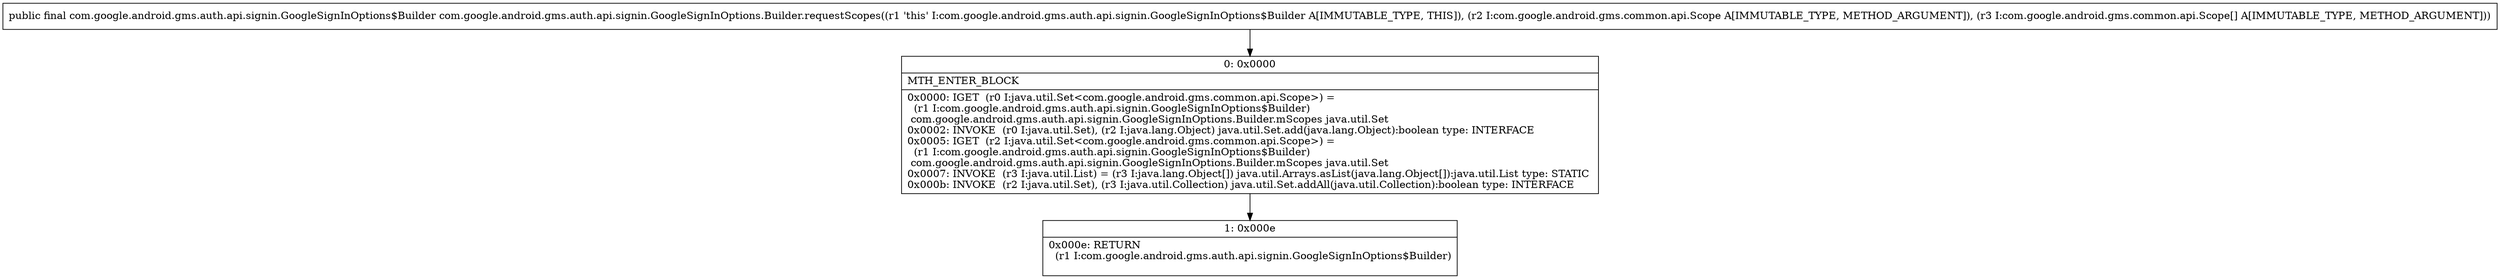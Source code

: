digraph "CFG forcom.google.android.gms.auth.api.signin.GoogleSignInOptions.Builder.requestScopes(Lcom\/google\/android\/gms\/common\/api\/Scope;[Lcom\/google\/android\/gms\/common\/api\/Scope;)Lcom\/google\/android\/gms\/auth\/api\/signin\/GoogleSignInOptions$Builder;" {
Node_0 [shape=record,label="{0\:\ 0x0000|MTH_ENTER_BLOCK\l|0x0000: IGET  (r0 I:java.util.Set\<com.google.android.gms.common.api.Scope\>) = \l  (r1 I:com.google.android.gms.auth.api.signin.GoogleSignInOptions$Builder)\l com.google.android.gms.auth.api.signin.GoogleSignInOptions.Builder.mScopes java.util.Set \l0x0002: INVOKE  (r0 I:java.util.Set), (r2 I:java.lang.Object) java.util.Set.add(java.lang.Object):boolean type: INTERFACE \l0x0005: IGET  (r2 I:java.util.Set\<com.google.android.gms.common.api.Scope\>) = \l  (r1 I:com.google.android.gms.auth.api.signin.GoogleSignInOptions$Builder)\l com.google.android.gms.auth.api.signin.GoogleSignInOptions.Builder.mScopes java.util.Set \l0x0007: INVOKE  (r3 I:java.util.List) = (r3 I:java.lang.Object[]) java.util.Arrays.asList(java.lang.Object[]):java.util.List type: STATIC \l0x000b: INVOKE  (r2 I:java.util.Set), (r3 I:java.util.Collection) java.util.Set.addAll(java.util.Collection):boolean type: INTERFACE \l}"];
Node_1 [shape=record,label="{1\:\ 0x000e|0x000e: RETURN  \l  (r1 I:com.google.android.gms.auth.api.signin.GoogleSignInOptions$Builder)\l \l}"];
MethodNode[shape=record,label="{public final com.google.android.gms.auth.api.signin.GoogleSignInOptions$Builder com.google.android.gms.auth.api.signin.GoogleSignInOptions.Builder.requestScopes((r1 'this' I:com.google.android.gms.auth.api.signin.GoogleSignInOptions$Builder A[IMMUTABLE_TYPE, THIS]), (r2 I:com.google.android.gms.common.api.Scope A[IMMUTABLE_TYPE, METHOD_ARGUMENT]), (r3 I:com.google.android.gms.common.api.Scope[] A[IMMUTABLE_TYPE, METHOD_ARGUMENT])) }"];
MethodNode -> Node_0;
Node_0 -> Node_1;
}

